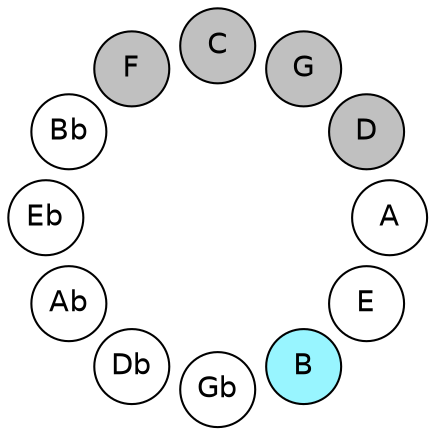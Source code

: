 
graph {

layout = circo;
mindist = .1

node [shape = circle, fontname = Helvetica, margin = 0, style = filled]
edge [style=invis]

subgraph 1 {
	E -- B -- Gb -- Db -- Ab -- Eb -- Bb -- F -- C -- G -- D -- A -- E
}

E [fillcolor = white];
B [fillcolor = cadetblue1];
Gb [fillcolor = white];
Db [fillcolor = white];
Ab [fillcolor = white];
Eb [fillcolor = white];
Bb [fillcolor = white];
F [fillcolor = gray];
C [fillcolor = gray];
G [fillcolor = gray];
D [fillcolor = gray];
A [fillcolor = white];
}

